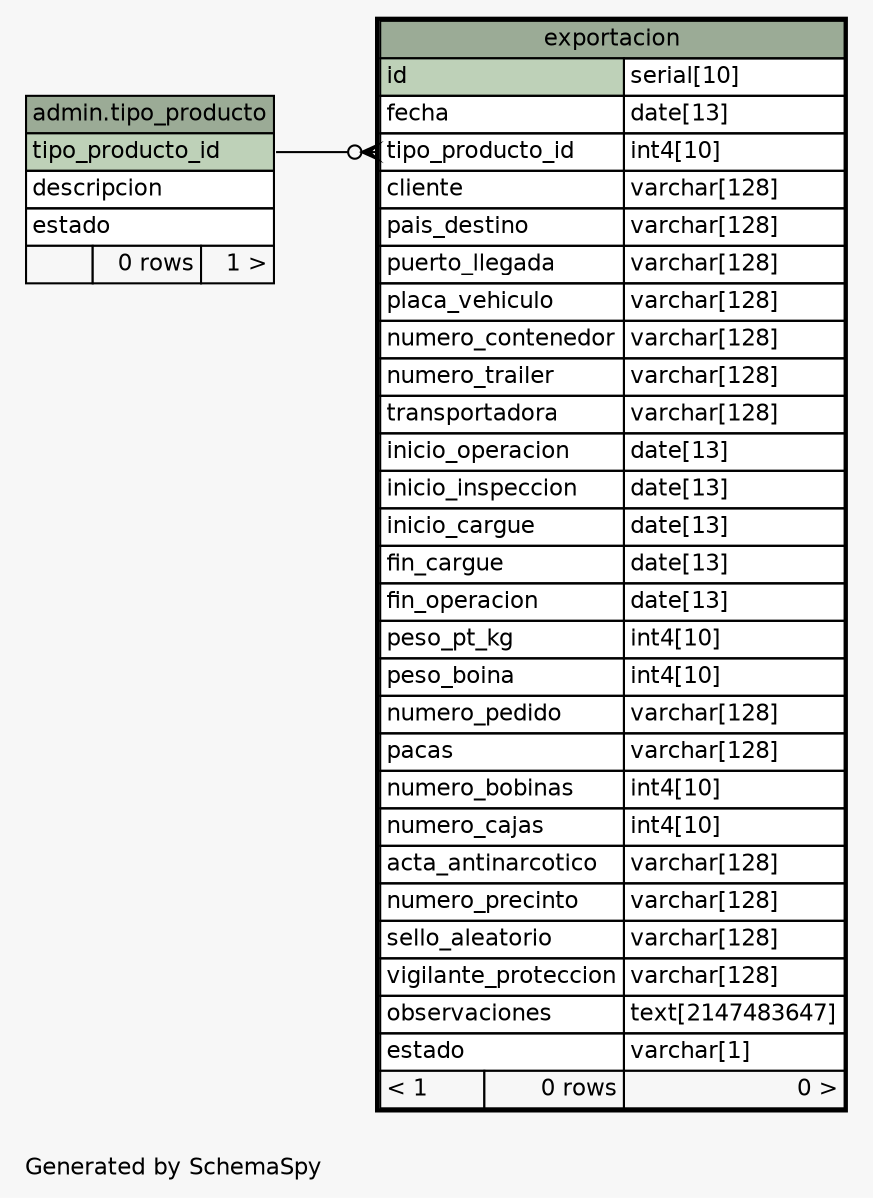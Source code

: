 // dot 2.26.3 on Linux 3.2.0-4-686-pae
// SchemaSpy rev 590
digraph "oneDegreeRelationshipsDiagram" {
  graph [
    rankdir="RL"
    bgcolor="#f7f7f7"
    label="\nGenerated by SchemaSpy"
    labeljust="l"
    nodesep="0.18"
    ranksep="0.46"
    fontname="Helvetica"
    fontsize="11"
  ];
  node [
    fontname="Helvetica"
    fontsize="11"
    shape="plaintext"
  ];
  edge [
    arrowsize="0.8"
  ];
  "exportacion":"tipo_producto_id":w -> "admin.tipo_producto":"tipo_producto_id":e [arrowhead=none dir=back arrowtail=crowodot];
  "exportacion" [
    label=<
    <TABLE BORDER="2" CELLBORDER="1" CELLSPACING="0" BGCOLOR="#ffffff">
      <TR><TD COLSPAN="3" BGCOLOR="#9bab96" ALIGN="CENTER">exportacion</TD></TR>
      <TR><TD PORT="id" COLSPAN="2" BGCOLOR="#bed1b8" ALIGN="LEFT">id</TD><TD PORT="id.type" ALIGN="LEFT">serial[10]</TD></TR>
      <TR><TD PORT="fecha" COLSPAN="2" ALIGN="LEFT">fecha</TD><TD PORT="fecha.type" ALIGN="LEFT">date[13]</TD></TR>
      <TR><TD PORT="tipo_producto_id" COLSPAN="2" ALIGN="LEFT">tipo_producto_id</TD><TD PORT="tipo_producto_id.type" ALIGN="LEFT">int4[10]</TD></TR>
      <TR><TD PORT="cliente" COLSPAN="2" ALIGN="LEFT">cliente</TD><TD PORT="cliente.type" ALIGN="LEFT">varchar[128]</TD></TR>
      <TR><TD PORT="pais_destino" COLSPAN="2" ALIGN="LEFT">pais_destino</TD><TD PORT="pais_destino.type" ALIGN="LEFT">varchar[128]</TD></TR>
      <TR><TD PORT="puerto_llegada" COLSPAN="2" ALIGN="LEFT">puerto_llegada</TD><TD PORT="puerto_llegada.type" ALIGN="LEFT">varchar[128]</TD></TR>
      <TR><TD PORT="placa_vehiculo" COLSPAN="2" ALIGN="LEFT">placa_vehiculo</TD><TD PORT="placa_vehiculo.type" ALIGN="LEFT">varchar[128]</TD></TR>
      <TR><TD PORT="numero_contenedor" COLSPAN="2" ALIGN="LEFT">numero_contenedor</TD><TD PORT="numero_contenedor.type" ALIGN="LEFT">varchar[128]</TD></TR>
      <TR><TD PORT="numero_trailer" COLSPAN="2" ALIGN="LEFT">numero_trailer</TD><TD PORT="numero_trailer.type" ALIGN="LEFT">varchar[128]</TD></TR>
      <TR><TD PORT="transportadora" COLSPAN="2" ALIGN="LEFT">transportadora</TD><TD PORT="transportadora.type" ALIGN="LEFT">varchar[128]</TD></TR>
      <TR><TD PORT="inicio_operacion" COLSPAN="2" ALIGN="LEFT">inicio_operacion</TD><TD PORT="inicio_operacion.type" ALIGN="LEFT">date[13]</TD></TR>
      <TR><TD PORT="inicio_inspeccion" COLSPAN="2" ALIGN="LEFT">inicio_inspeccion</TD><TD PORT="inicio_inspeccion.type" ALIGN="LEFT">date[13]</TD></TR>
      <TR><TD PORT="inicio_cargue" COLSPAN="2" ALIGN="LEFT">inicio_cargue</TD><TD PORT="inicio_cargue.type" ALIGN="LEFT">date[13]</TD></TR>
      <TR><TD PORT="fin_cargue" COLSPAN="2" ALIGN="LEFT">fin_cargue</TD><TD PORT="fin_cargue.type" ALIGN="LEFT">date[13]</TD></TR>
      <TR><TD PORT="fin_operacion" COLSPAN="2" ALIGN="LEFT">fin_operacion</TD><TD PORT="fin_operacion.type" ALIGN="LEFT">date[13]</TD></TR>
      <TR><TD PORT="peso_pt_kg" COLSPAN="2" ALIGN="LEFT">peso_pt_kg</TD><TD PORT="peso_pt_kg.type" ALIGN="LEFT">int4[10]</TD></TR>
      <TR><TD PORT="peso_boina" COLSPAN="2" ALIGN="LEFT">peso_boina</TD><TD PORT="peso_boina.type" ALIGN="LEFT">int4[10]</TD></TR>
      <TR><TD PORT="numero_pedido" COLSPAN="2" ALIGN="LEFT">numero_pedido</TD><TD PORT="numero_pedido.type" ALIGN="LEFT">varchar[128]</TD></TR>
      <TR><TD PORT="pacas" COLSPAN="2" ALIGN="LEFT">pacas</TD><TD PORT="pacas.type" ALIGN="LEFT">varchar[128]</TD></TR>
      <TR><TD PORT="numero_bobinas" COLSPAN="2" ALIGN="LEFT">numero_bobinas</TD><TD PORT="numero_bobinas.type" ALIGN="LEFT">int4[10]</TD></TR>
      <TR><TD PORT="numero_cajas" COLSPAN="2" ALIGN="LEFT">numero_cajas</TD><TD PORT="numero_cajas.type" ALIGN="LEFT">int4[10]</TD></TR>
      <TR><TD PORT="acta_antinarcotico" COLSPAN="2" ALIGN="LEFT">acta_antinarcotico</TD><TD PORT="acta_antinarcotico.type" ALIGN="LEFT">varchar[128]</TD></TR>
      <TR><TD PORT="numero_precinto" COLSPAN="2" ALIGN="LEFT">numero_precinto</TD><TD PORT="numero_precinto.type" ALIGN="LEFT">varchar[128]</TD></TR>
      <TR><TD PORT="sello_aleatorio" COLSPAN="2" ALIGN="LEFT">sello_aleatorio</TD><TD PORT="sello_aleatorio.type" ALIGN="LEFT">varchar[128]</TD></TR>
      <TR><TD PORT="vigilante_proteccion" COLSPAN="2" ALIGN="LEFT">vigilante_proteccion</TD><TD PORT="vigilante_proteccion.type" ALIGN="LEFT">varchar[128]</TD></TR>
      <TR><TD PORT="observaciones" COLSPAN="2" ALIGN="LEFT">observaciones</TD><TD PORT="observaciones.type" ALIGN="LEFT">text[2147483647]</TD></TR>
      <TR><TD PORT="estado" COLSPAN="2" ALIGN="LEFT">estado</TD><TD PORT="estado.type" ALIGN="LEFT">varchar[1]</TD></TR>
      <TR><TD ALIGN="LEFT" BGCOLOR="#f7f7f7">&lt; 1</TD><TD ALIGN="RIGHT" BGCOLOR="#f7f7f7">0 rows</TD><TD ALIGN="RIGHT" BGCOLOR="#f7f7f7">0 &gt;</TD></TR>
    </TABLE>>
    URL="exportacion.html"
    tooltip="exportacion"
  ];
  "admin.tipo_producto" [
    label=<
    <TABLE BORDER="0" CELLBORDER="1" CELLSPACING="0" BGCOLOR="#ffffff">
      <TR><TD COLSPAN="3" BGCOLOR="#9bab96" ALIGN="CENTER">admin.tipo_producto</TD></TR>
      <TR><TD PORT="tipo_producto_id" COLSPAN="3" BGCOLOR="#bed1b8" ALIGN="LEFT">tipo_producto_id</TD></TR>
      <TR><TD PORT="descripcion" COLSPAN="3" ALIGN="LEFT">descripcion</TD></TR>
      <TR><TD PORT="estado" COLSPAN="3" ALIGN="LEFT">estado</TD></TR>
      <TR><TD ALIGN="LEFT" BGCOLOR="#f7f7f7">  </TD><TD ALIGN="RIGHT" BGCOLOR="#f7f7f7">0 rows</TD><TD ALIGN="RIGHT" BGCOLOR="#f7f7f7">1 &gt;</TD></TR>
    </TABLE>>
    URL="../../admin/tables/tipo_producto.html"
    tooltip="admin.tipo_producto"
  ];
}
